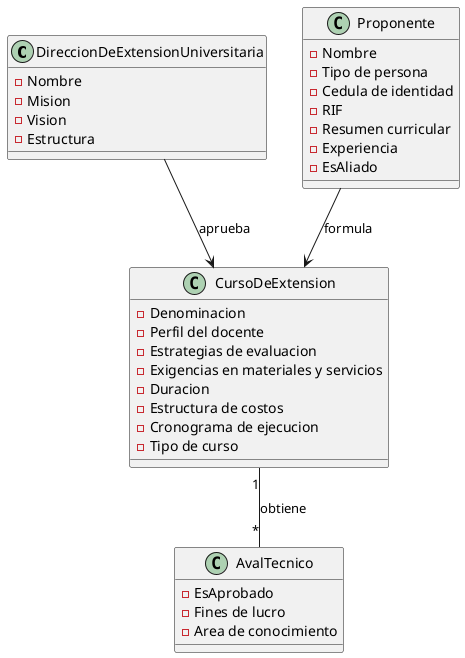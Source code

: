@startuml DiagramaDeClase
class DireccionDeExtensionUniversitaria {
  - Nombre
  - Mision
  - Vision
  - Estructura
}

class AvalTecnico {
  - EsAprobado
  - Fines de lucro
  - Area de conocimiento
}

class CursoDeExtension {
  - Denominacion
  - Perfil del docente
  - Estrategias de evaluacion
  - Exigencias en materiales y servicios
  - Duracion
  - Estructura de costos
  - Cronograma de ejecucion
  - Tipo de curso
}

class Proponente {
  - Nombre
  - Tipo de persona
  - Cedula de identidad
  - RIF
  - Resumen curricular
  - Experiencia
  - EsAliado
}

DireccionDeExtensionUniversitaria --> CursoDeExtension : aprueba
Proponente --> CursoDeExtension : formula
CursoDeExtension "1" -- "*" AvalTecnico : obtiene
@enduml